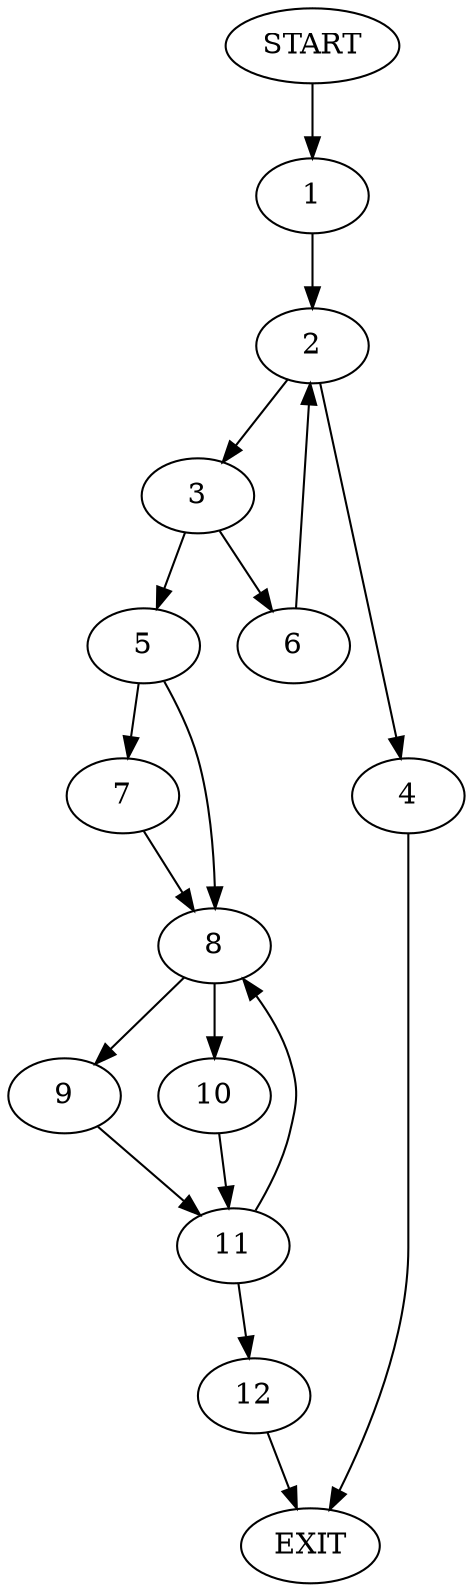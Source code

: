 digraph {
0 [label="START"]
13 [label="EXIT"]
0 -> 1
1 -> 2
2 -> 3
2 -> 4
3 -> 5
3 -> 6
4 -> 13
6 -> 2
5 -> 7
5 -> 8
8 -> 9
8 -> 10
7 -> 8
10 -> 11
9 -> 11
11 -> 12
11 -> 8
12 -> 13
}
